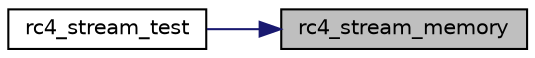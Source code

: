 digraph "rc4_stream_memory"
{
 // LATEX_PDF_SIZE
  edge [fontname="Helvetica",fontsize="10",labelfontname="Helvetica",labelfontsize="10"];
  node [fontname="Helvetica",fontsize="10",shape=record];
  rankdir="RL";
  Node5 [label="rc4_stream_memory",height=0.2,width=0.4,color="black", fillcolor="grey75", style="filled", fontcolor="black",tooltip="Encrypt (or decrypt) bytes of ciphertext (or plaintext) with RC4."];
  Node5 -> Node6 [dir="back",color="midnightblue",fontsize="10",style="solid",fontname="Helvetica"];
  Node6 [label="rc4_stream_test",height=0.2,width=0.4,color="black", fillcolor="white", style="filled",URL="$rc4__test_8c.html#a3ac84750a90eadf1320f534b3c8a7e3a",tooltip=" "];
}
